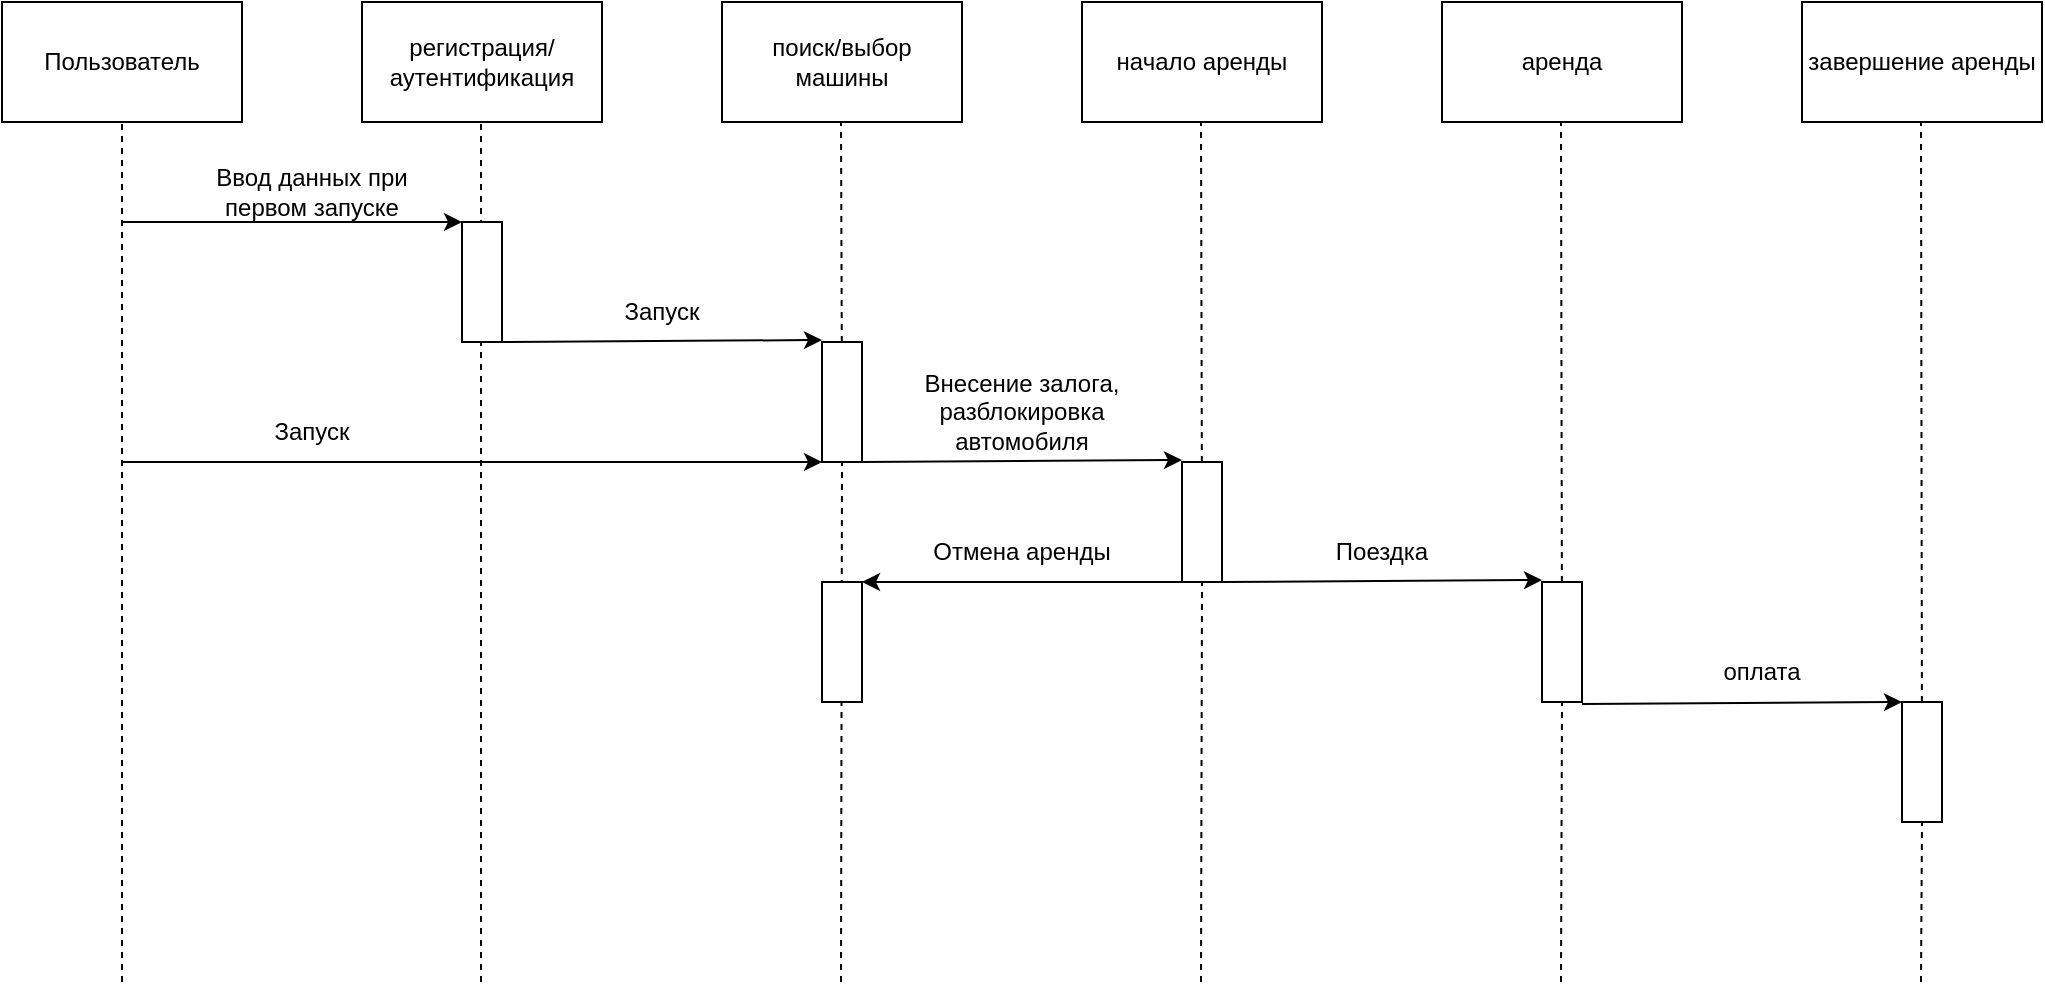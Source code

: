 <mxfile version="24.7.8">
  <diagram name="Страница — 1" id="V4AD3cLkr70XlPqm4dvc">
    <mxGraphModel dx="1050" dy="621" grid="1" gridSize="10" guides="1" tooltips="1" connect="1" arrows="1" fold="1" page="1" pageScale="1" pageWidth="2000" pageHeight="2000" math="0" shadow="0">
      <root>
        <mxCell id="0" />
        <mxCell id="1" parent="0" />
        <mxCell id="ENvESr5tTPT4BwObdki--1" value="Пользователь" style="rounded=0;whiteSpace=wrap;html=1;" parent="1" vertex="1">
          <mxGeometry x="50" y="70" width="120" height="60" as="geometry" />
        </mxCell>
        <mxCell id="ENvESr5tTPT4BwObdki--2" value="" style="endArrow=none;dashed=1;html=1;rounded=0;entryX=0.5;entryY=1;entryDx=0;entryDy=0;" parent="1" target="ENvESr5tTPT4BwObdki--1" edge="1">
          <mxGeometry width="50" height="50" relative="1" as="geometry">
            <mxPoint x="110" y="560" as="sourcePoint" />
            <mxPoint x="135" y="200" as="targetPoint" />
            <Array as="points" />
          </mxGeometry>
        </mxCell>
        <mxCell id="ENvESr5tTPT4BwObdki--3" value="регистрация/аутентификация" style="rounded=0;whiteSpace=wrap;html=1;" parent="1" vertex="1">
          <mxGeometry x="230" y="70" width="120" height="60" as="geometry" />
        </mxCell>
        <mxCell id="ENvESr5tTPT4BwObdki--4" value="" style="endArrow=none;dashed=1;html=1;rounded=0;entryX=0.5;entryY=1;entryDx=0;entryDy=0;" parent="1" edge="1">
          <mxGeometry width="50" height="50" relative="1" as="geometry">
            <mxPoint x="289.5" y="560" as="sourcePoint" />
            <mxPoint x="289.5" y="130" as="targetPoint" />
            <Array as="points" />
          </mxGeometry>
        </mxCell>
        <mxCell id="ENvESr5tTPT4BwObdki--5" value="поиск/выбор машины" style="rounded=0;whiteSpace=wrap;html=1;" parent="1" vertex="1">
          <mxGeometry x="410" y="70" width="120" height="60" as="geometry" />
        </mxCell>
        <mxCell id="ENvESr5tTPT4BwObdki--6" value="" style="endArrow=none;dashed=1;html=1;rounded=0;entryX=0.5;entryY=1;entryDx=0;entryDy=0;" parent="1" source="ENvESr5tTPT4BwObdki--16" edge="1">
          <mxGeometry width="50" height="50" relative="1" as="geometry">
            <mxPoint x="469.5" y="560" as="sourcePoint" />
            <mxPoint x="469.5" y="130" as="targetPoint" />
            <Array as="points" />
          </mxGeometry>
        </mxCell>
        <mxCell id="ENvESr5tTPT4BwObdki--7" value="начало аренды" style="rounded=0;whiteSpace=wrap;html=1;" parent="1" vertex="1">
          <mxGeometry x="590" y="70" width="120" height="60" as="geometry" />
        </mxCell>
        <mxCell id="ENvESr5tTPT4BwObdki--9" value="аренда" style="rounded=0;whiteSpace=wrap;html=1;" parent="1" vertex="1">
          <mxGeometry x="770" y="70" width="120" height="60" as="geometry" />
        </mxCell>
        <mxCell id="ENvESr5tTPT4BwObdki--10" value="" style="endArrow=none;dashed=1;html=1;rounded=0;entryX=0.5;entryY=1;entryDx=0;entryDy=0;" parent="1" source="ENvESr5tTPT4BwObdki--33" edge="1">
          <mxGeometry width="50" height="50" relative="1" as="geometry">
            <mxPoint x="829.5" y="560" as="sourcePoint" />
            <mxPoint x="829.5" y="130" as="targetPoint" />
            <Array as="points" />
          </mxGeometry>
        </mxCell>
        <mxCell id="ENvESr5tTPT4BwObdki--11" value="завершение аренды" style="rounded=0;whiteSpace=wrap;html=1;" parent="1" vertex="1">
          <mxGeometry x="950" y="70" width="120" height="60" as="geometry" />
        </mxCell>
        <mxCell id="ENvESr5tTPT4BwObdki--12" value="" style="endArrow=none;dashed=1;html=1;rounded=0;entryX=0.5;entryY=1;entryDx=0;entryDy=0;" parent="1" source="ENvESr5tTPT4BwObdki--37" edge="1">
          <mxGeometry width="50" height="50" relative="1" as="geometry">
            <mxPoint x="1009.5" y="560" as="sourcePoint" />
            <mxPoint x="1009.5" y="130" as="targetPoint" />
            <Array as="points" />
          </mxGeometry>
        </mxCell>
        <mxCell id="ENvESr5tTPT4BwObdki--13" value="" style="rounded=0;whiteSpace=wrap;html=1;" parent="1" vertex="1">
          <mxGeometry x="280" y="180" width="20" height="60" as="geometry" />
        </mxCell>
        <mxCell id="ENvESr5tTPT4BwObdki--14" value="" style="endArrow=classic;html=1;rounded=0;entryX=0;entryY=0.5;entryDx=0;entryDy=0;" parent="1" edge="1">
          <mxGeometry width="50" height="50" relative="1" as="geometry">
            <mxPoint x="110" y="180" as="sourcePoint" />
            <mxPoint x="280" y="180" as="targetPoint" />
          </mxGeometry>
        </mxCell>
        <mxCell id="ENvESr5tTPT4BwObdki--15" value="Ввод данных при первом запуске" style="text;html=1;align=center;verticalAlign=middle;whiteSpace=wrap;rounded=0;" parent="1" vertex="1">
          <mxGeometry x="150" y="150" width="110" height="30" as="geometry" />
        </mxCell>
        <mxCell id="ENvESr5tTPT4BwObdki--17" value="" style="endArrow=none;dashed=1;html=1;rounded=0;entryX=0.5;entryY=1;entryDx=0;entryDy=0;" parent="1" target="ENvESr5tTPT4BwObdki--16" edge="1">
          <mxGeometry width="50" height="50" relative="1" as="geometry">
            <mxPoint x="469.5" y="560" as="sourcePoint" />
            <mxPoint x="469.5" y="130" as="targetPoint" />
            <Array as="points" />
          </mxGeometry>
        </mxCell>
        <mxCell id="ENvESr5tTPT4BwObdki--16" value="" style="rounded=0;whiteSpace=wrap;html=1;" parent="1" vertex="1">
          <mxGeometry x="460" y="240" width="20" height="60" as="geometry" />
        </mxCell>
        <mxCell id="ENvESr5tTPT4BwObdki--18" value="" style="endArrow=classic;html=1;rounded=0;entryX=0;entryY=0.5;entryDx=0;entryDy=0;exitX=1;exitY=1;exitDx=0;exitDy=0;" parent="1" source="ENvESr5tTPT4BwObdki--13" edge="1">
          <mxGeometry width="50" height="50" relative="1" as="geometry">
            <mxPoint x="310" y="240" as="sourcePoint" />
            <mxPoint x="460" y="239" as="targetPoint" />
          </mxGeometry>
        </mxCell>
        <mxCell id="ENvESr5tTPT4BwObdki--19" value="" style="endArrow=classic;html=1;rounded=0;entryX=0;entryY=0.5;entryDx=0;entryDy=0;" parent="1" edge="1">
          <mxGeometry width="50" height="50" relative="1" as="geometry">
            <mxPoint x="110" y="300" as="sourcePoint" />
            <mxPoint x="460" y="300" as="targetPoint" />
          </mxGeometry>
        </mxCell>
        <mxCell id="ENvESr5tTPT4BwObdki--20" value="Запуск" style="text;html=1;align=center;verticalAlign=middle;whiteSpace=wrap;rounded=0;" parent="1" vertex="1">
          <mxGeometry x="350" y="210" width="60" height="30" as="geometry" />
        </mxCell>
        <mxCell id="ENvESr5tTPT4BwObdki--21" value="Запуск" style="text;html=1;align=center;verticalAlign=middle;whiteSpace=wrap;rounded=0;" parent="1" vertex="1">
          <mxGeometry x="175" y="270" width="60" height="30" as="geometry" />
        </mxCell>
        <mxCell id="ENvESr5tTPT4BwObdki--24" value="" style="endArrow=none;dashed=1;html=1;rounded=0;entryX=0.5;entryY=1;entryDx=0;entryDy=0;" parent="1" source="ENvESr5tTPT4BwObdki--25" edge="1">
          <mxGeometry width="50" height="50" relative="1" as="geometry">
            <mxPoint x="649.5" y="560" as="sourcePoint" />
            <mxPoint x="649.5" y="130" as="targetPoint" />
            <Array as="points" />
          </mxGeometry>
        </mxCell>
        <mxCell id="ENvESr5tTPT4BwObdki--26" value="" style="endArrow=none;dashed=1;html=1;rounded=0;entryX=0.5;entryY=1;entryDx=0;entryDy=0;" parent="1" target="ENvESr5tTPT4BwObdki--25" edge="1">
          <mxGeometry width="50" height="50" relative="1" as="geometry">
            <mxPoint x="649.5" y="560" as="sourcePoint" />
            <mxPoint x="649.5" y="130" as="targetPoint" />
            <Array as="points" />
          </mxGeometry>
        </mxCell>
        <mxCell id="ENvESr5tTPT4BwObdki--25" value="" style="rounded=0;whiteSpace=wrap;html=1;" parent="1" vertex="1">
          <mxGeometry x="640" y="300" width="20" height="60" as="geometry" />
        </mxCell>
        <mxCell id="ENvESr5tTPT4BwObdki--27" value="" style="endArrow=classic;html=1;rounded=0;entryX=0;entryY=0.5;entryDx=0;entryDy=0;exitX=1;exitY=1;exitDx=0;exitDy=0;" parent="1" edge="1">
          <mxGeometry width="50" height="50" relative="1" as="geometry">
            <mxPoint x="480" y="300" as="sourcePoint" />
            <mxPoint x="640" y="299" as="targetPoint" />
          </mxGeometry>
        </mxCell>
        <mxCell id="ENvESr5tTPT4BwObdki--28" value="Внесение залога, разблокировка автомобиля" style="text;html=1;align=center;verticalAlign=middle;whiteSpace=wrap;rounded=0;" parent="1" vertex="1">
          <mxGeometry x="500" y="260" width="120" height="30" as="geometry" />
        </mxCell>
        <mxCell id="ENvESr5tTPT4BwObdki--30" value="" style="rounded=0;whiteSpace=wrap;html=1;" parent="1" vertex="1">
          <mxGeometry x="460" y="360" width="20" height="60" as="geometry" />
        </mxCell>
        <mxCell id="ENvESr5tTPT4BwObdki--31" value="" style="endArrow=classic;html=1;rounded=0;exitX=0;exitY=1;exitDx=0;exitDy=0;entryX=1;entryY=0;entryDx=0;entryDy=0;" parent="1" source="ENvESr5tTPT4BwObdki--25" target="ENvESr5tTPT4BwObdki--30" edge="1">
          <mxGeometry width="50" height="50" relative="1" as="geometry">
            <mxPoint x="480" y="341" as="sourcePoint" />
            <mxPoint x="530" y="420" as="targetPoint" />
          </mxGeometry>
        </mxCell>
        <mxCell id="ENvESr5tTPT4BwObdki--32" value="Отмена аренды" style="text;html=1;align=center;verticalAlign=middle;whiteSpace=wrap;rounded=0;" parent="1" vertex="1">
          <mxGeometry x="510" y="330" width="100" height="30" as="geometry" />
        </mxCell>
        <mxCell id="ENvESr5tTPT4BwObdki--34" value="" style="endArrow=none;dashed=1;html=1;rounded=0;entryX=0.5;entryY=1;entryDx=0;entryDy=0;" parent="1" target="ENvESr5tTPT4BwObdki--33" edge="1">
          <mxGeometry width="50" height="50" relative="1" as="geometry">
            <mxPoint x="829.5" y="560" as="sourcePoint" />
            <mxPoint x="829.5" y="130" as="targetPoint" />
            <Array as="points" />
          </mxGeometry>
        </mxCell>
        <mxCell id="ENvESr5tTPT4BwObdki--33" value="" style="rounded=0;whiteSpace=wrap;html=1;" parent="1" vertex="1">
          <mxGeometry x="820" y="360" width="20" height="60" as="geometry" />
        </mxCell>
        <mxCell id="ENvESr5tTPT4BwObdki--35" value="" style="endArrow=classic;html=1;rounded=0;entryX=0;entryY=0.5;entryDx=0;entryDy=0;exitX=1;exitY=1;exitDx=0;exitDy=0;" parent="1" edge="1">
          <mxGeometry width="50" height="50" relative="1" as="geometry">
            <mxPoint x="660" y="360" as="sourcePoint" />
            <mxPoint x="820" y="359" as="targetPoint" />
          </mxGeometry>
        </mxCell>
        <mxCell id="ENvESr5tTPT4BwObdki--36" value="Поездка" style="text;html=1;align=center;verticalAlign=middle;whiteSpace=wrap;rounded=0;" parent="1" vertex="1">
          <mxGeometry x="710" y="330" width="60" height="30" as="geometry" />
        </mxCell>
        <mxCell id="ENvESr5tTPT4BwObdki--38" value="" style="endArrow=none;dashed=1;html=1;rounded=0;entryX=0.5;entryY=1;entryDx=0;entryDy=0;" parent="1" target="ENvESr5tTPT4BwObdki--37" edge="1">
          <mxGeometry width="50" height="50" relative="1" as="geometry">
            <mxPoint x="1009.5" y="560" as="sourcePoint" />
            <mxPoint x="1009.5" y="130" as="targetPoint" />
            <Array as="points" />
          </mxGeometry>
        </mxCell>
        <mxCell id="ENvESr5tTPT4BwObdki--37" value="" style="rounded=0;whiteSpace=wrap;html=1;" parent="1" vertex="1">
          <mxGeometry x="1000" y="420" width="20" height="60" as="geometry" />
        </mxCell>
        <mxCell id="ENvESr5tTPT4BwObdki--39" value="" style="endArrow=classic;html=1;rounded=0;entryX=0;entryY=0.5;entryDx=0;entryDy=0;exitX=1;exitY=1;exitDx=0;exitDy=0;" parent="1" edge="1">
          <mxGeometry width="50" height="50" relative="1" as="geometry">
            <mxPoint x="840" y="421" as="sourcePoint" />
            <mxPoint x="1000" y="420" as="targetPoint" />
          </mxGeometry>
        </mxCell>
        <mxCell id="ENvESr5tTPT4BwObdki--40" value="оплата" style="text;html=1;align=center;verticalAlign=middle;whiteSpace=wrap;rounded=0;" parent="1" vertex="1">
          <mxGeometry x="900" y="390" width="60" height="30" as="geometry" />
        </mxCell>
      </root>
    </mxGraphModel>
  </diagram>
</mxfile>
